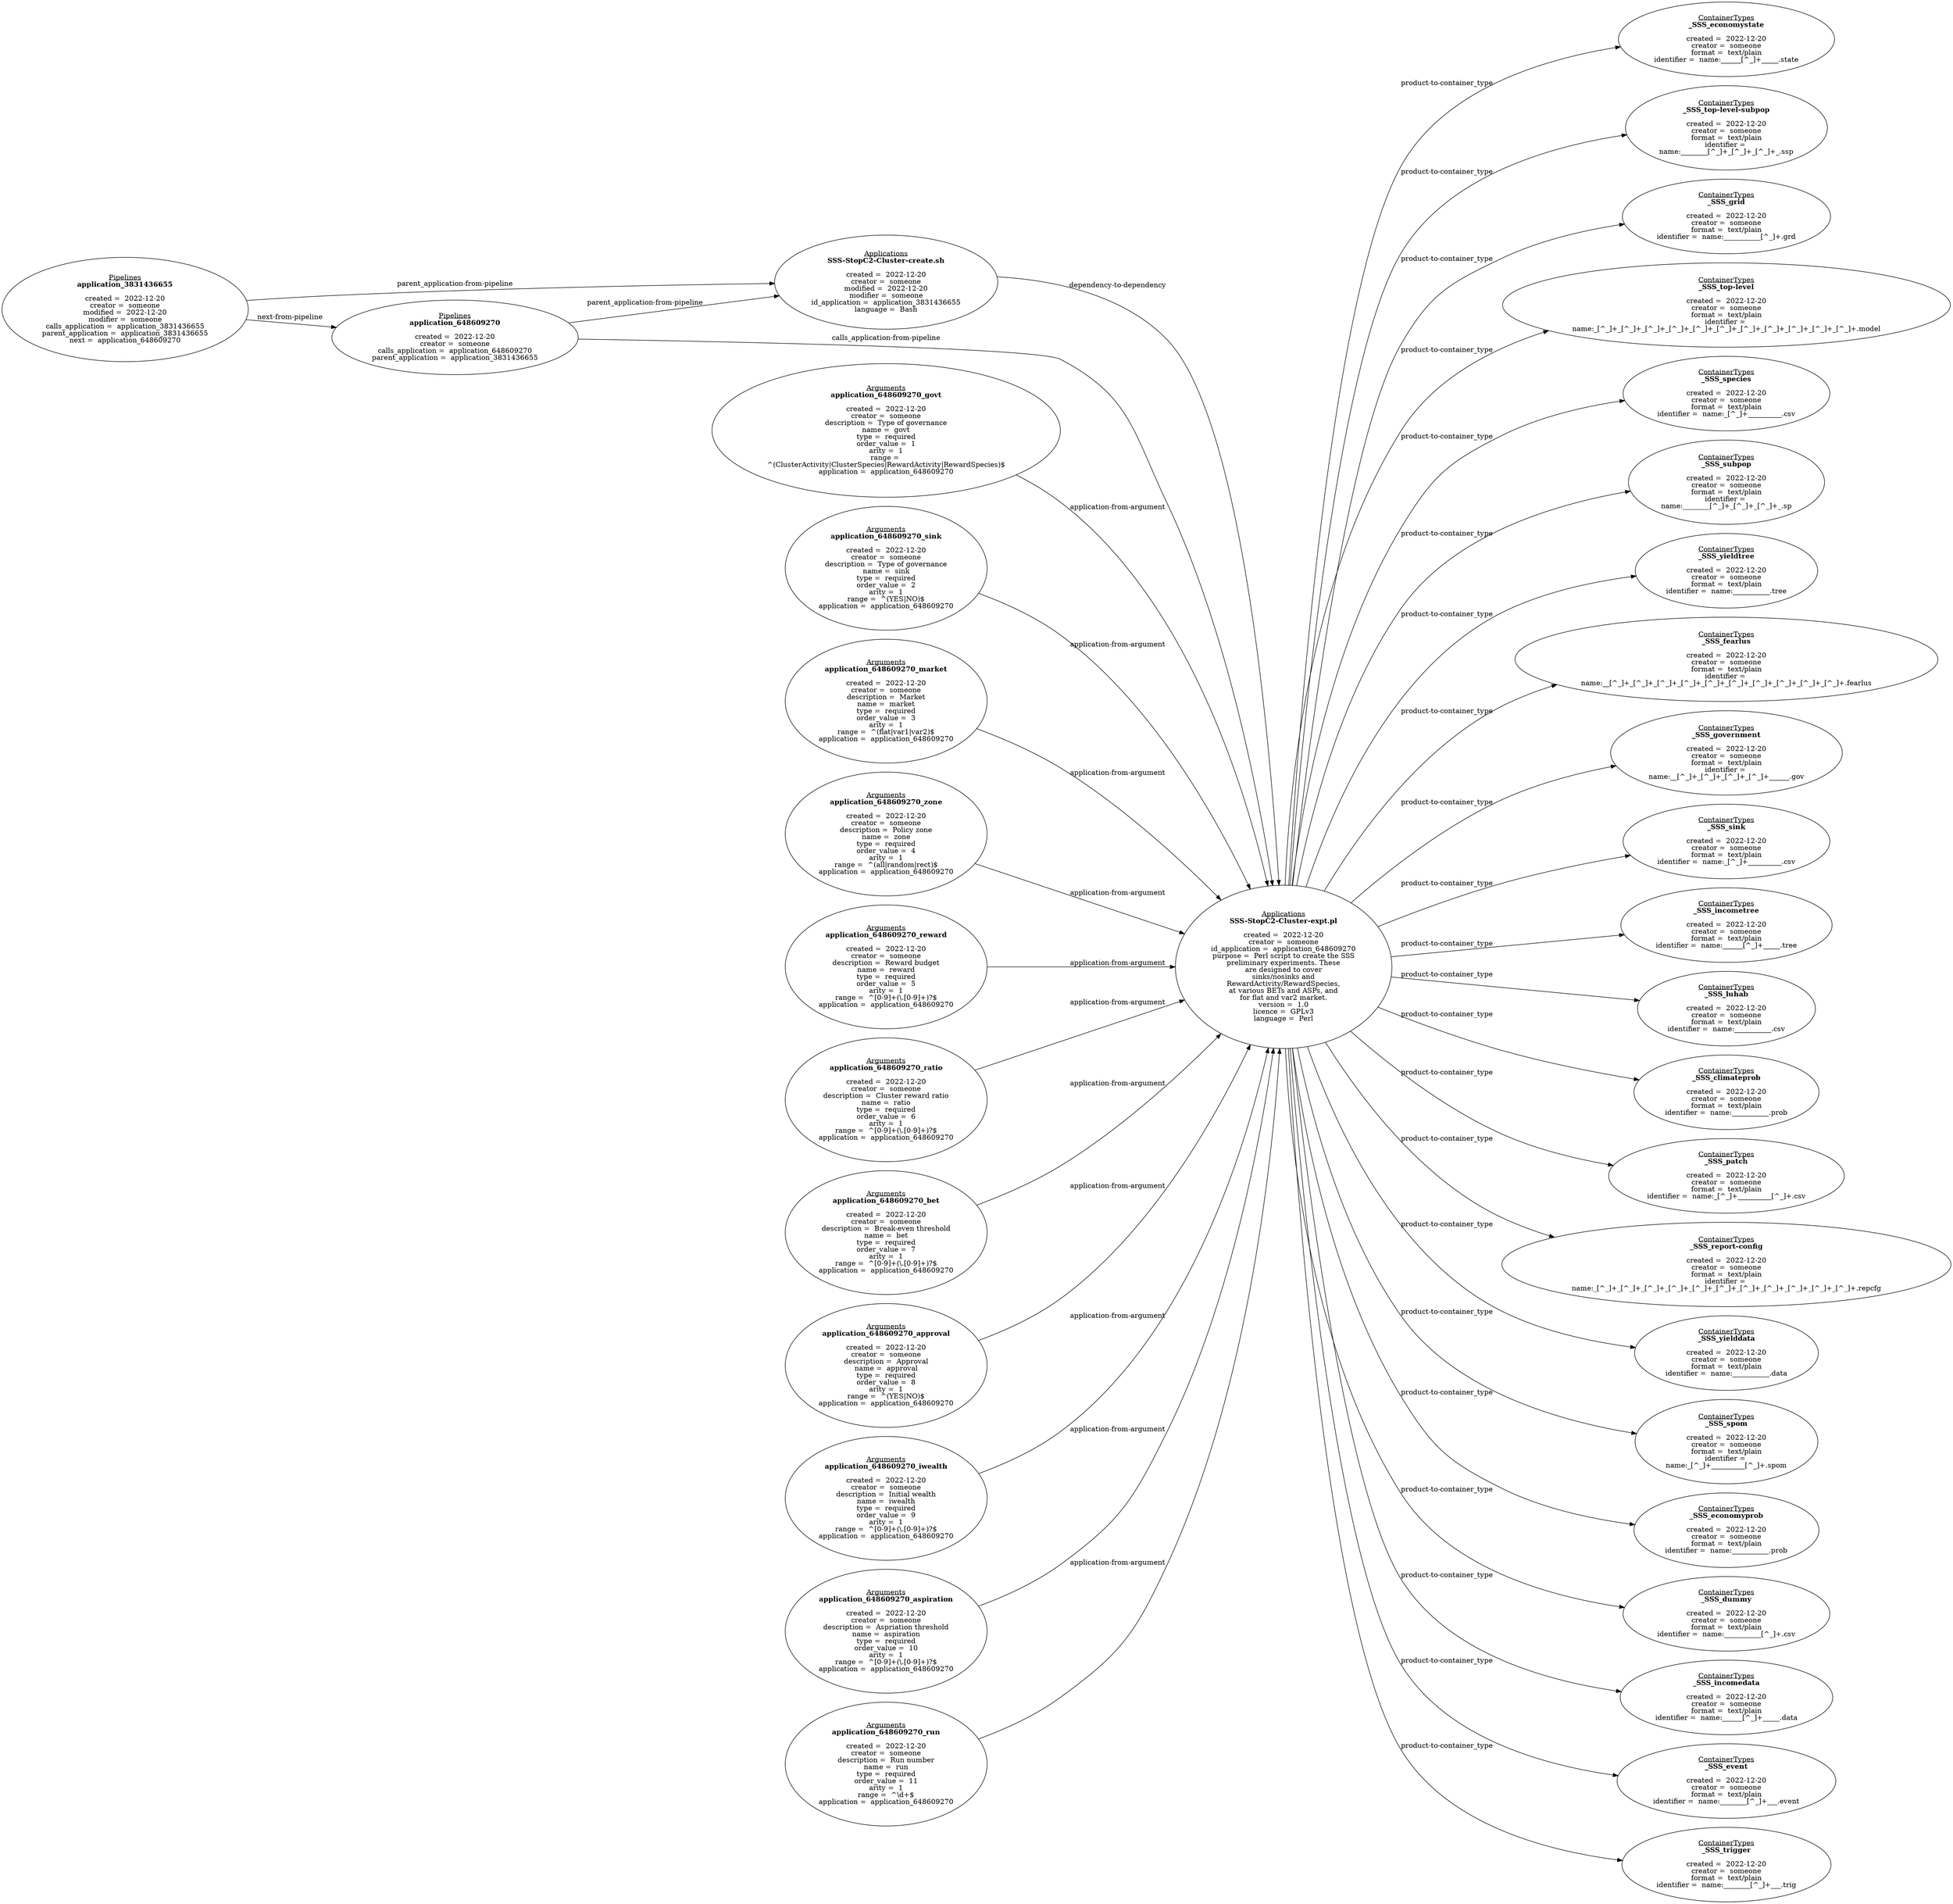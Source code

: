 digraph {
    rankdir=LR
	margin=0 ratio=fill
	"Applications.application_648609270" [label=<<U>Applications</U><BR/><B>SSS-StopC2-Cluster-expt.pl</B><BR/><BR/>created =  2022-12-20<BR/>creator =  someone<BR/>id_application =  application_648609270<BR/>purpose =  Perl script to create the SSS<BR/>preliminary experiments. These<BR/>are designed to cover<BR/>sinks/nosinks and<BR/>RewardActivity/RewardSpecies,<BR/>at various BETs and ASPs, and<BR/>for flat and var2 market.<BR/>version =  1.0<BR/>licence =  GPLv3<BR/>language =  Perl>]
	"Applications.application_3831436655" [label=<<U>Applications</U><BR/><B>SSS-StopC2-Cluster-create.sh</B><BR/><BR/>created =  2022-12-20<BR/>creator =  someone<BR/>modified =  2022-12-20<BR/>modifier =  someone<BR/>id_application =  application_3831436655<BR/>language =  Bash>]
	"Pipelines.application_648609270" [label=<<U>Pipelines</U><BR/><B>application_648609270</B><BR/><BR/>created =  2022-12-20<BR/>creator =  someone<BR/>calls_application =  application_648609270<BR/>parent_application =  application_3831436655>]
	"Pipelines.application_3831436655" [label=<<U>Pipelines</U><BR/><B>application_3831436655</B><BR/><BR/>created =  2022-12-20<BR/>creator =  someone<BR/>modified =  2022-12-20<BR/>modifier =  someone<BR/>calls_application =  application_3831436655<BR/>parent_application =  application_3831436655<BR/>next =  application_648609270>]
	"ContainerTypes._SSS_economystate" [label=<<U>ContainerTypes</U><BR/><B>_SSS_economystate</B><BR/><BR/>created =  2022-12-20<BR/>creator =  someone<BR/>format =  text/plain<BR/>identifier =  name:______[^_]+_____.state>]
	"ContainerTypes._SSS_top-level-subpop" [label=<<U>ContainerTypes</U><BR/><B>_SSS_top-level-subpop</B><BR/><BR/>created =  2022-12-20<BR/>creator =  someone<BR/>format =  text/plain<BR/>identifier = <BR/>name:________[^_]+_[^_]+_[^_]+_.ssp>]
	"ContainerTypes._SSS_grid" [label=<<U>ContainerTypes</U><BR/><B>_SSS_grid</B><BR/><BR/>created =  2022-12-20<BR/>creator =  someone<BR/>format =  text/plain<BR/>identifier =  name:___________[^_]+.grd>]
	"ContainerTypes._SSS_top-level" [label=<<U>ContainerTypes</U><BR/><B>_SSS_top-level</B><BR/><BR/>created =  2022-12-20<BR/>creator =  someone<BR/>format =  text/plain<BR/>identifier = <BR/>name:_[^_]+_[^_]+_[^_]+_[^_]+_[^_]+_[^_]+_[^_]+_[^_]+_[^_]+_[^_]+_[^_]+.model>]
	"ContainerTypes._SSS_species" [label=<<U>ContainerTypes</U><BR/><B>_SSS_species</B><BR/><BR/>created =  2022-12-20<BR/>creator =  someone<BR/>format =  text/plain<BR/>identifier =  name:_[^_]+__________.csv>]
	"ContainerTypes._SSS_subpop" [label=<<U>ContainerTypes</U><BR/><B>_SSS_subpop</B><BR/><BR/>created =  2022-12-20<BR/>creator =  someone<BR/>format =  text/plain<BR/>identifier = <BR/>name:________[^_]+_[^_]+_[^_]+_.sp>]
	"ContainerTypes._SSS_yieldtree" [label=<<U>ContainerTypes</U><BR/><B>_SSS_yieldtree</B><BR/><BR/>created =  2022-12-20<BR/>creator =  someone<BR/>format =  text/plain<BR/>identifier =  name:___________.tree>]
	"ContainerTypes._SSS_fearlus" [label=<<U>ContainerTypes</U><BR/><B>_SSS_fearlus</B><BR/><BR/>created =  2022-12-20<BR/>creator =  someone<BR/>format =  text/plain<BR/>identifier = <BR/>name:__[^_]+_[^_]+_[^_]+_[^_]+_[^_]+_[^_]+_[^_]+_[^_]+_[^_]+_[^_]+.fearlus>]
	"ContainerTypes._SSS_government" [label=<<U>ContainerTypes</U><BR/><B>_SSS_government</B><BR/><BR/>created =  2022-12-20<BR/>creator =  someone<BR/>format =  text/plain<BR/>identifier = <BR/>name:__[^_]+_[^_]+_[^_]+_[^_]+______.gov>]
	"ContainerTypes._SSS_sink" [label=<<U>ContainerTypes</U><BR/><B>_SSS_sink</B><BR/><BR/>created =  2022-12-20<BR/>creator =  someone<BR/>format =  text/plain<BR/>identifier =  name:_[^_]+__________.csv>]
	"ContainerTypes._SSS_incometree" [label=<<U>ContainerTypes</U><BR/><B>_SSS_incometree</B><BR/><BR/>created =  2022-12-20<BR/>creator =  someone<BR/>format =  text/plain<BR/>identifier =  name:______[^_]+_____.tree>]
	"ContainerTypes._SSS_luhab" [label=<<U>ContainerTypes</U><BR/><B>_SSS_luhab</B><BR/><BR/>created =  2022-12-20<BR/>creator =  someone<BR/>format =  text/plain<BR/>identifier =  name:___________.csv>]
	"ContainerTypes._SSS_climateprob" [label=<<U>ContainerTypes</U><BR/><B>_SSS_climateprob</B><BR/><BR/>created =  2022-12-20<BR/>creator =  someone<BR/>format =  text/plain<BR/>identifier =  name:___________.prob>]
	"ContainerTypes._SSS_patch" [label=<<U>ContainerTypes</U><BR/><B>_SSS_patch</B><BR/><BR/>created =  2022-12-20<BR/>creator =  someone<BR/>format =  text/plain<BR/>identifier =  name:_[^_]+__________[^_]+.csv>]
	"ContainerTypes._SSS_report-config" [label=<<U>ContainerTypes</U><BR/><B>_SSS_report-config</B><BR/><BR/>created =  2022-12-20<BR/>creator =  someone<BR/>format =  text/plain<BR/>identifier = <BR/>name:_[^_]+_[^_]+_[^_]+_[^_]+_[^_]+_[^_]+_[^_]+_[^_]+_[^_]+_[^_]+_[^_]+.repcfg>]
	"ContainerTypes._SSS_yielddata" [label=<<U>ContainerTypes</U><BR/><B>_SSS_yielddata</B><BR/><BR/>created =  2022-12-20<BR/>creator =  someone<BR/>format =  text/plain<BR/>identifier =  name:___________.data>]
	"ContainerTypes._SSS_spom" [label=<<U>ContainerTypes</U><BR/><B>_SSS_spom</B><BR/><BR/>created =  2022-12-20<BR/>creator =  someone<BR/>format =  text/plain<BR/>identifier = <BR/>name:_[^_]+__________[^_]+.spom>]
	"ContainerTypes._SSS_economyprob" [label=<<U>ContainerTypes</U><BR/><B>_SSS_economyprob</B><BR/><BR/>created =  2022-12-20<BR/>creator =  someone<BR/>format =  text/plain<BR/>identifier =  name:___________.prob>]
	"ContainerTypes._SSS_dummy" [label=<<U>ContainerTypes</U><BR/><B>_SSS_dummy</B><BR/><BR/>created =  2022-12-20<BR/>creator =  someone<BR/>format =  text/plain<BR/>identifier =  name:___________[^_]+.csv>]
	"ContainerTypes._SSS_incomedata" [label=<<U>ContainerTypes</U><BR/><B>_SSS_incomedata</B><BR/><BR/>created =  2022-12-20<BR/>creator =  someone<BR/>format =  text/plain<BR/>identifier =  name:______[^_]+_____.data>]
	"ContainerTypes._SSS_event" [label=<<U>ContainerTypes</U><BR/><B>_SSS_event</B><BR/><BR/>created =  2022-12-20<BR/>creator =  someone<BR/>format =  text/plain<BR/>identifier =  name:________[^_]+___.event>]
	"ContainerTypes._SSS_trigger" [label=<<U>ContainerTypes</U><BR/><B>_SSS_trigger</B><BR/><BR/>created =  2022-12-20<BR/>creator =  someone<BR/>format =  text/plain<BR/>identifier =  name:________[^_]+___.trig>]
	"Arguments.application_648609270_govt" [label=<<U>Arguments</U><BR/><B>application_648609270_govt</B><BR/><BR/>created =  2022-12-20<BR/>creator =  someone<BR/>description =  Type of governance<BR/>name =  govt<BR/>type =  required<BR/>order_value =  1<BR/>arity =  1<BR/>range = <BR/>^(ClusterActivity|ClusterSpecies|RewardActivity|RewardSpecies)$<BR/>application =  application_648609270>]
	"Arguments.application_648609270_sink" [label=<<U>Arguments</U><BR/><B>application_648609270_sink</B><BR/><BR/>created =  2022-12-20<BR/>creator =  someone<BR/>description =  Type of governance<BR/>name =  sink<BR/>type =  required<BR/>order_value =  2<BR/>arity =  1<BR/>range =  ^(YES|NO)$<BR/>application =  application_648609270>]
	"Arguments.application_648609270_market" [label=<<U>Arguments</U><BR/><B>application_648609270_market</B><BR/><BR/>created =  2022-12-20<BR/>creator =  someone<BR/>description =  Market<BR/>name =  market<BR/>type =  required<BR/>order_value =  3<BR/>arity =  1<BR/>range =  ^(flat|var1|var2)$<BR/>application =  application_648609270>]
	"Arguments.application_648609270_zone" [label=<<U>Arguments</U><BR/><B>application_648609270_zone</B><BR/><BR/>created =  2022-12-20<BR/>creator =  someone<BR/>description =  Policy zone<BR/>name =  zone<BR/>type =  required<BR/>order_value =  4<BR/>arity =  1<BR/>range =  ^(all|random|rect)$<BR/>application =  application_648609270>]
	"Arguments.application_648609270_reward" [label=<<U>Arguments</U><BR/><B>application_648609270_reward</B><BR/><BR/>created =  2022-12-20<BR/>creator =  someone<BR/>description =  Reward budget<BR/>name =  reward<BR/>type =  required<BR/>order_value =  5<BR/>arity =  1<BR/>range =  ^[0-9]+(\.[0-9]+)?$<BR/>application =  application_648609270>]
	"Arguments.application_648609270_ratio" [label=<<U>Arguments</U><BR/><B>application_648609270_ratio</B><BR/><BR/>created =  2022-12-20<BR/>creator =  someone<BR/>description =  Cluster reward ratio<BR/>name =  ratio<BR/>type =  required<BR/>order_value =  6<BR/>arity =  1<BR/>range =  ^[0-9]+(\.[0-9]+)?$<BR/>application =  application_648609270>]
	"Arguments.application_648609270_bet" [label=<<U>Arguments</U><BR/><B>application_648609270_bet</B><BR/><BR/>created =  2022-12-20<BR/>creator =  someone<BR/>description =  Break-even threshold<BR/>name =  bet<BR/>type =  required<BR/>order_value =  7<BR/>arity =  1<BR/>range =  ^[0-9]+(\.[0-9]+)?$<BR/>application =  application_648609270>]
	"Arguments.application_648609270_approval" [label=<<U>Arguments</U><BR/><B>application_648609270_approval</B><BR/><BR/>created =  2022-12-20<BR/>creator =  someone<BR/>description =  Approval<BR/>name =  approval<BR/>type =  required<BR/>order_value =  8<BR/>arity =  1<BR/>range =  ^(YES|NO)$<BR/>application =  application_648609270>]
	"Arguments.application_648609270_iwealth" [label=<<U>Arguments</U><BR/><B>application_648609270_iwealth</B><BR/><BR/>created =  2022-12-20<BR/>creator =  someone<BR/>description =  Initial wealth<BR/>name =  iwealth<BR/>type =  required<BR/>order_value =  9<BR/>arity =  1<BR/>range =  ^[0-9]+(\.[0-9]+)?$<BR/>application =  application_648609270>]
	"Arguments.application_648609270_aspiration" [label=<<U>Arguments</U><BR/><B>application_648609270_aspiration</B><BR/><BR/>created =  2022-12-20<BR/>creator =  someone<BR/>description =  Aspriation threshold<BR/>name =  aspiration<BR/>type =  required<BR/>order_value =  10<BR/>arity =  1<BR/>range =  ^[0-9]+(\.[0-9]+)?$<BR/>application =  application_648609270>]
	"Arguments.application_648609270_run" [label=<<U>Arguments</U><BR/><B>application_648609270_run</B><BR/><BR/>created =  2022-12-20<BR/>creator =  someone<BR/>description =  Run number<BR/>name =  run<BR/>type =  required<BR/>order_value =  11<BR/>arity =  1<BR/>range =  ^\d+$<BR/>application =  application_648609270>]
	"Arguments.application_648609270_govt" -> "Applications.application_648609270" [label="application-from-argument"]
	"Arguments.application_648609270_sink" -> "Applications.application_648609270" [label="application-from-argument"]
	"Arguments.application_648609270_market" -> "Applications.application_648609270" [label="application-from-argument"]
	"Arguments.application_648609270_zone" -> "Applications.application_648609270" [label="application-from-argument"]
	"Arguments.application_648609270_reward" -> "Applications.application_648609270" [label="application-from-argument"]
	"Arguments.application_648609270_ratio" -> "Applications.application_648609270" [label="application-from-argument"]
	"Arguments.application_648609270_bet" -> "Applications.application_648609270" [label="application-from-argument"]
	"Arguments.application_648609270_approval" -> "Applications.application_648609270" [label="application-from-argument"]
	"Arguments.application_648609270_iwealth" -> "Applications.application_648609270" [label="application-from-argument"]
	"Arguments.application_648609270_aspiration" -> "Applications.application_648609270" [label="application-from-argument"]
	"Arguments.application_648609270_run" -> "Applications.application_648609270" [label="application-from-argument"]
	"Applications.application_3831436655" -> "Applications.application_648609270" [label="dependency-to-dependency"]
	"Pipelines.application_648609270" -> "Applications.application_648609270" [label="calls_application-from-pipeline"]
	"Pipelines.application_3831436655" -> "Applications.application_3831436655" [label="parent_application-from-pipeline"]
	"Pipelines.application_648609270" -> "Applications.application_3831436655" [label="parent_application-from-pipeline"]
	"Pipelines.application_3831436655" -> "Pipelines.application_648609270" [label="next-from-pipeline"]
	"Applications.application_648609270" -> "ContainerTypes._SSS_economystate" [label="product-to-container_type"]
	"Applications.application_648609270" -> "ContainerTypes._SSS_top-level-subpop" [label="product-to-container_type"]
	"Applications.application_648609270" -> "ContainerTypes._SSS_grid" [label="product-to-container_type"]
	"Applications.application_648609270" -> "ContainerTypes._SSS_top-level" [label="product-to-container_type"]
	"Applications.application_648609270" -> "ContainerTypes._SSS_species" [label="product-to-container_type"]
	"Applications.application_648609270" -> "ContainerTypes._SSS_subpop" [label="product-to-container_type"]
	"Applications.application_648609270" -> "ContainerTypes._SSS_yieldtree" [label="product-to-container_type"]
	"Applications.application_648609270" -> "ContainerTypes._SSS_fearlus" [label="product-to-container_type"]
	"Applications.application_648609270" -> "ContainerTypes._SSS_government" [label="product-to-container_type"]
	"Applications.application_648609270" -> "ContainerTypes._SSS_sink" [label="product-to-container_type"]
	"Applications.application_648609270" -> "ContainerTypes._SSS_incometree" [label="product-to-container_type"]
	"Applications.application_648609270" -> "ContainerTypes._SSS_luhab" [label="product-to-container_type"]
	"Applications.application_648609270" -> "ContainerTypes._SSS_climateprob" [label="product-to-container_type"]
	"Applications.application_648609270" -> "ContainerTypes._SSS_patch" [label="product-to-container_type"]
	"Applications.application_648609270" -> "ContainerTypes._SSS_report-config" [label="product-to-container_type"]
	"Applications.application_648609270" -> "ContainerTypes._SSS_yielddata" [label="product-to-container_type"]
	"Applications.application_648609270" -> "ContainerTypes._SSS_spom" [label="product-to-container_type"]
	"Applications.application_648609270" -> "ContainerTypes._SSS_economyprob" [label="product-to-container_type"]
	"Applications.application_648609270" -> "ContainerTypes._SSS_dummy" [label="product-to-container_type"]
	"Applications.application_648609270" -> "ContainerTypes._SSS_incomedata" [label="product-to-container_type"]
	"Applications.application_648609270" -> "ContainerTypes._SSS_event" [label="product-to-container_type"]
	"Applications.application_648609270" -> "ContainerTypes._SSS_trigger" [label="product-to-container_type"]
}
